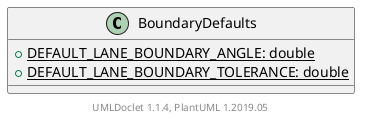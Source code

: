 @startuml

    class BoundaryDefaults [[BoundaryDefaults.html]] {
        {static} +DEFAULT_LANE_BOUNDARY_ANGLE: double
        {static} +DEFAULT_LANE_BOUNDARY_TOLERANCE: double
    }


    center footer UMLDoclet 1.1.4, PlantUML 1.2019.05
@enduml
